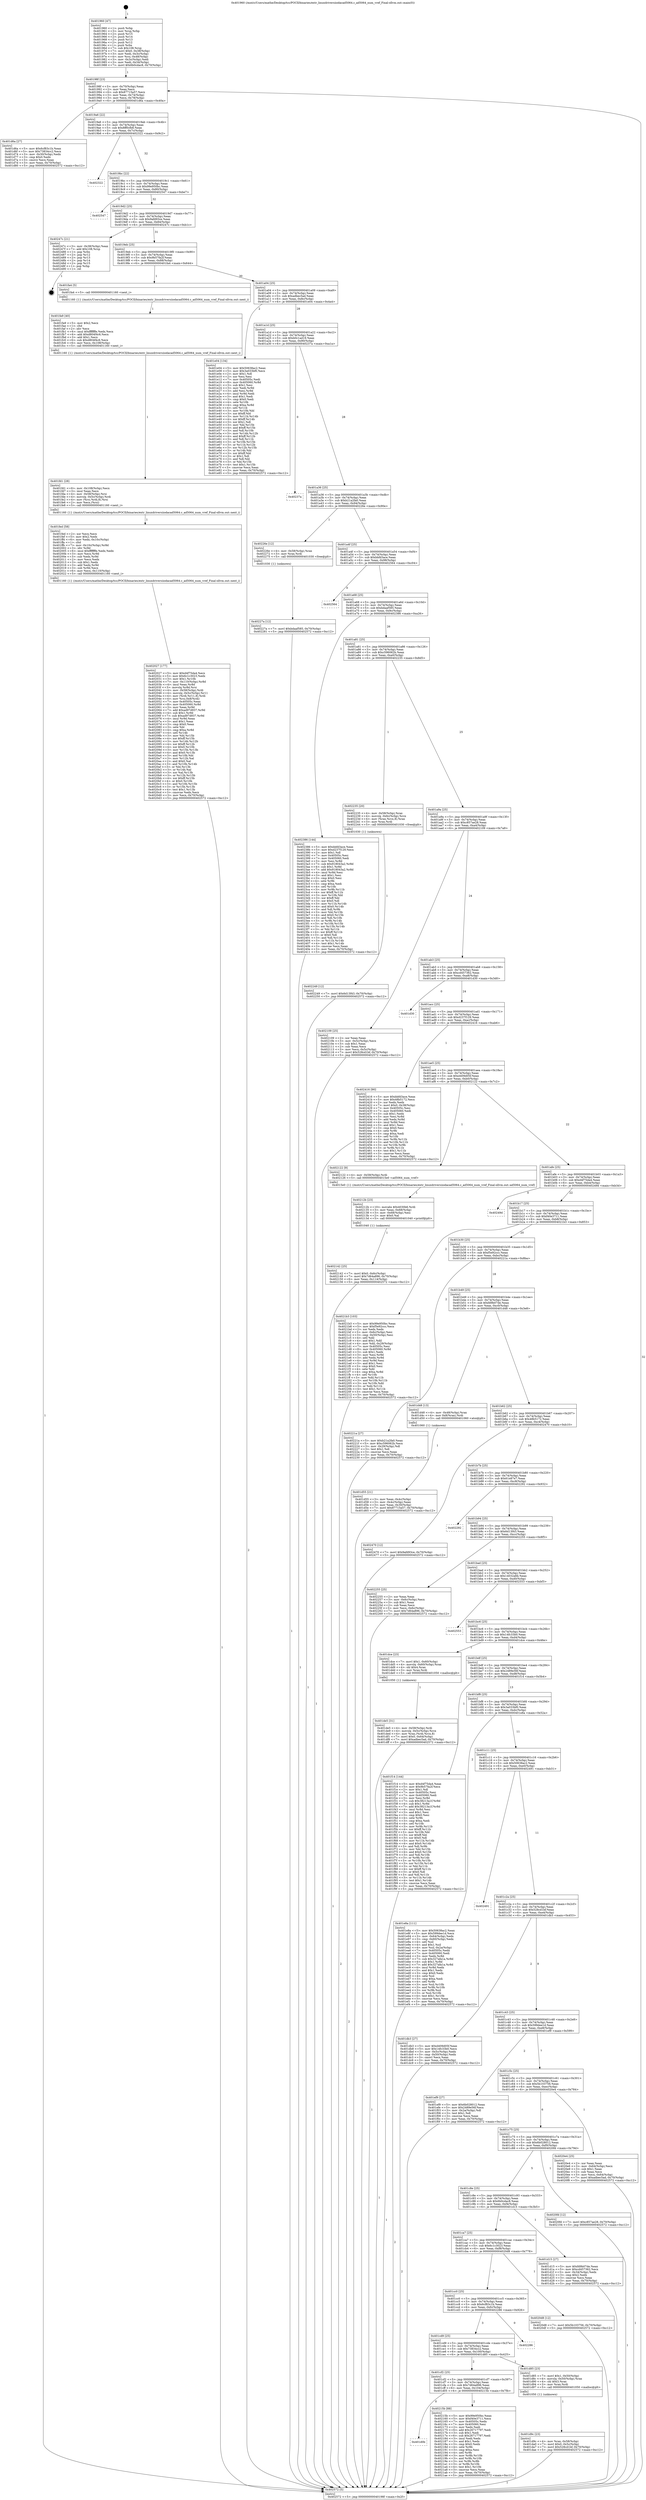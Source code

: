 digraph "0x401960" {
  label = "0x401960 (/mnt/c/Users/mathe/Desktop/tcc/POCII/binaries/extr_linuxdriversiiodacad5064.c_ad5064_num_vref_Final-ollvm.out::main(0))"
  labelloc = "t"
  node[shape=record]

  Entry [label="",width=0.3,height=0.3,shape=circle,fillcolor=black,style=filled]
  "0x40198f" [label="{
     0x40198f [23]\l
     | [instrs]\l
     &nbsp;&nbsp;0x40198f \<+3\>: mov -0x70(%rbp),%eax\l
     &nbsp;&nbsp;0x401992 \<+2\>: mov %eax,%ecx\l
     &nbsp;&nbsp;0x401994 \<+6\>: sub $0x87715a57,%ecx\l
     &nbsp;&nbsp;0x40199a \<+3\>: mov %eax,-0x74(%rbp)\l
     &nbsp;&nbsp;0x40199d \<+3\>: mov %ecx,-0x78(%rbp)\l
     &nbsp;&nbsp;0x4019a0 \<+6\>: je 0000000000401d6a \<main+0x40a\>\l
  }"]
  "0x401d6a" [label="{
     0x401d6a [27]\l
     | [instrs]\l
     &nbsp;&nbsp;0x401d6a \<+5\>: mov $0x6cf83c1b,%eax\l
     &nbsp;&nbsp;0x401d6f \<+5\>: mov $0x73834cc2,%ecx\l
     &nbsp;&nbsp;0x401d74 \<+3\>: mov -0x30(%rbp),%edx\l
     &nbsp;&nbsp;0x401d77 \<+3\>: cmp $0x0,%edx\l
     &nbsp;&nbsp;0x401d7a \<+3\>: cmove %ecx,%eax\l
     &nbsp;&nbsp;0x401d7d \<+3\>: mov %eax,-0x70(%rbp)\l
     &nbsp;&nbsp;0x401d80 \<+5\>: jmp 0000000000402572 \<main+0xc12\>\l
  }"]
  "0x4019a6" [label="{
     0x4019a6 [22]\l
     | [instrs]\l
     &nbsp;&nbsp;0x4019a6 \<+5\>: jmp 00000000004019ab \<main+0x4b\>\l
     &nbsp;&nbsp;0x4019ab \<+3\>: mov -0x74(%rbp),%eax\l
     &nbsp;&nbsp;0x4019ae \<+5\>: sub $0x8ff0cfb8,%eax\l
     &nbsp;&nbsp;0x4019b3 \<+3\>: mov %eax,-0x7c(%rbp)\l
     &nbsp;&nbsp;0x4019b6 \<+6\>: je 0000000000402322 \<main+0x9c2\>\l
  }"]
  Exit [label="",width=0.3,height=0.3,shape=circle,fillcolor=black,style=filled,peripheries=2]
  "0x402322" [label="{
     0x402322\l
  }", style=dashed]
  "0x4019bc" [label="{
     0x4019bc [22]\l
     | [instrs]\l
     &nbsp;&nbsp;0x4019bc \<+5\>: jmp 00000000004019c1 \<main+0x61\>\l
     &nbsp;&nbsp;0x4019c1 \<+3\>: mov -0x74(%rbp),%eax\l
     &nbsp;&nbsp;0x4019c4 \<+5\>: sub $0x99e950bc,%eax\l
     &nbsp;&nbsp;0x4019c9 \<+3\>: mov %eax,-0x80(%rbp)\l
     &nbsp;&nbsp;0x4019cc \<+6\>: je 0000000000402547 \<main+0xbe7\>\l
  }"]
  "0x40227a" [label="{
     0x40227a [12]\l
     | [instrs]\l
     &nbsp;&nbsp;0x40227a \<+7\>: movl $0xbdaaf585,-0x70(%rbp)\l
     &nbsp;&nbsp;0x402281 \<+5\>: jmp 0000000000402572 \<main+0xc12\>\l
  }"]
  "0x402547" [label="{
     0x402547\l
  }", style=dashed]
  "0x4019d2" [label="{
     0x4019d2 [25]\l
     | [instrs]\l
     &nbsp;&nbsp;0x4019d2 \<+5\>: jmp 00000000004019d7 \<main+0x77\>\l
     &nbsp;&nbsp;0x4019d7 \<+3\>: mov -0x74(%rbp),%eax\l
     &nbsp;&nbsp;0x4019da \<+5\>: sub $0x9afd93ce,%eax\l
     &nbsp;&nbsp;0x4019df \<+6\>: mov %eax,-0x84(%rbp)\l
     &nbsp;&nbsp;0x4019e5 \<+6\>: je 000000000040247c \<main+0xb1c\>\l
  }"]
  "0x402249" [label="{
     0x402249 [12]\l
     | [instrs]\l
     &nbsp;&nbsp;0x402249 \<+7\>: movl $0x6d13f43,-0x70(%rbp)\l
     &nbsp;&nbsp;0x402250 \<+5\>: jmp 0000000000402572 \<main+0xc12\>\l
  }"]
  "0x40247c" [label="{
     0x40247c [21]\l
     | [instrs]\l
     &nbsp;&nbsp;0x40247c \<+3\>: mov -0x38(%rbp),%eax\l
     &nbsp;&nbsp;0x40247f \<+7\>: add $0x108,%rsp\l
     &nbsp;&nbsp;0x402486 \<+1\>: pop %rbx\l
     &nbsp;&nbsp;0x402487 \<+2\>: pop %r12\l
     &nbsp;&nbsp;0x402489 \<+2\>: pop %r13\l
     &nbsp;&nbsp;0x40248b \<+2\>: pop %r14\l
     &nbsp;&nbsp;0x40248d \<+2\>: pop %r15\l
     &nbsp;&nbsp;0x40248f \<+1\>: pop %rbp\l
     &nbsp;&nbsp;0x402490 \<+1\>: ret\l
  }"]
  "0x4019eb" [label="{
     0x4019eb [25]\l
     | [instrs]\l
     &nbsp;&nbsp;0x4019eb \<+5\>: jmp 00000000004019f0 \<main+0x90\>\l
     &nbsp;&nbsp;0x4019f0 \<+3\>: mov -0x74(%rbp),%eax\l
     &nbsp;&nbsp;0x4019f3 \<+5\>: sub $0x9b57fa2f,%eax\l
     &nbsp;&nbsp;0x4019f8 \<+6\>: mov %eax,-0x88(%rbp)\l
     &nbsp;&nbsp;0x4019fe \<+6\>: je 0000000000401fa4 \<main+0x644\>\l
  }"]
  "0x401d0b" [label="{
     0x401d0b\l
  }", style=dashed]
  "0x401fa4" [label="{
     0x401fa4 [5]\l
     | [instrs]\l
     &nbsp;&nbsp;0x401fa4 \<+5\>: call 0000000000401160 \<next_i\>\l
     | [calls]\l
     &nbsp;&nbsp;0x401160 \{1\} (/mnt/c/Users/mathe/Desktop/tcc/POCII/binaries/extr_linuxdriversiiodacad5064.c_ad5064_num_vref_Final-ollvm.out::next_i)\l
  }"]
  "0x401a04" [label="{
     0x401a04 [25]\l
     | [instrs]\l
     &nbsp;&nbsp;0x401a04 \<+5\>: jmp 0000000000401a09 \<main+0xa9\>\l
     &nbsp;&nbsp;0x401a09 \<+3\>: mov -0x74(%rbp),%eax\l
     &nbsp;&nbsp;0x401a0c \<+5\>: sub $0xadbec5ad,%eax\l
     &nbsp;&nbsp;0x401a11 \<+6\>: mov %eax,-0x8c(%rbp)\l
     &nbsp;&nbsp;0x401a17 \<+6\>: je 0000000000401e04 \<main+0x4a4\>\l
  }"]
  "0x40215b" [label="{
     0x40215b [88]\l
     | [instrs]\l
     &nbsp;&nbsp;0x40215b \<+5\>: mov $0x99e950bc,%eax\l
     &nbsp;&nbsp;0x402160 \<+5\>: mov $0xf40e3711,%ecx\l
     &nbsp;&nbsp;0x402165 \<+7\>: mov 0x40505c,%edx\l
     &nbsp;&nbsp;0x40216c \<+7\>: mov 0x405060,%esi\l
     &nbsp;&nbsp;0x402173 \<+2\>: mov %edx,%edi\l
     &nbsp;&nbsp;0x402175 \<+6\>: add $0x26717797,%edi\l
     &nbsp;&nbsp;0x40217b \<+3\>: sub $0x1,%edi\l
     &nbsp;&nbsp;0x40217e \<+6\>: sub $0x26717797,%edi\l
     &nbsp;&nbsp;0x402184 \<+3\>: imul %edi,%edx\l
     &nbsp;&nbsp;0x402187 \<+3\>: and $0x1,%edx\l
     &nbsp;&nbsp;0x40218a \<+3\>: cmp $0x0,%edx\l
     &nbsp;&nbsp;0x40218d \<+4\>: sete %r8b\l
     &nbsp;&nbsp;0x402191 \<+3\>: cmp $0xa,%esi\l
     &nbsp;&nbsp;0x402194 \<+4\>: setl %r9b\l
     &nbsp;&nbsp;0x402198 \<+3\>: mov %r8b,%r10b\l
     &nbsp;&nbsp;0x40219b \<+3\>: and %r9b,%r10b\l
     &nbsp;&nbsp;0x40219e \<+3\>: xor %r9b,%r8b\l
     &nbsp;&nbsp;0x4021a1 \<+3\>: or %r8b,%r10b\l
     &nbsp;&nbsp;0x4021a4 \<+4\>: test $0x1,%r10b\l
     &nbsp;&nbsp;0x4021a8 \<+3\>: cmovne %ecx,%eax\l
     &nbsp;&nbsp;0x4021ab \<+3\>: mov %eax,-0x70(%rbp)\l
     &nbsp;&nbsp;0x4021ae \<+5\>: jmp 0000000000402572 \<main+0xc12\>\l
  }"]
  "0x401e04" [label="{
     0x401e04 [134]\l
     | [instrs]\l
     &nbsp;&nbsp;0x401e04 \<+5\>: mov $0x50638ac2,%eax\l
     &nbsp;&nbsp;0x401e09 \<+5\>: mov $0x3a033bf0,%ecx\l
     &nbsp;&nbsp;0x401e0e \<+2\>: mov $0x1,%dl\l
     &nbsp;&nbsp;0x401e10 \<+2\>: xor %esi,%esi\l
     &nbsp;&nbsp;0x401e12 \<+7\>: mov 0x40505c,%edi\l
     &nbsp;&nbsp;0x401e19 \<+8\>: mov 0x405060,%r8d\l
     &nbsp;&nbsp;0x401e21 \<+3\>: sub $0x1,%esi\l
     &nbsp;&nbsp;0x401e24 \<+3\>: mov %edi,%r9d\l
     &nbsp;&nbsp;0x401e27 \<+3\>: add %esi,%r9d\l
     &nbsp;&nbsp;0x401e2a \<+4\>: imul %r9d,%edi\l
     &nbsp;&nbsp;0x401e2e \<+3\>: and $0x1,%edi\l
     &nbsp;&nbsp;0x401e31 \<+3\>: cmp $0x0,%edi\l
     &nbsp;&nbsp;0x401e34 \<+4\>: sete %r10b\l
     &nbsp;&nbsp;0x401e38 \<+4\>: cmp $0xa,%r8d\l
     &nbsp;&nbsp;0x401e3c \<+4\>: setl %r11b\l
     &nbsp;&nbsp;0x401e40 \<+3\>: mov %r10b,%bl\l
     &nbsp;&nbsp;0x401e43 \<+3\>: xor $0xff,%bl\l
     &nbsp;&nbsp;0x401e46 \<+3\>: mov %r11b,%r14b\l
     &nbsp;&nbsp;0x401e49 \<+4\>: xor $0xff,%r14b\l
     &nbsp;&nbsp;0x401e4d \<+3\>: xor $0x1,%dl\l
     &nbsp;&nbsp;0x401e50 \<+3\>: mov %bl,%r15b\l
     &nbsp;&nbsp;0x401e53 \<+4\>: and $0xff,%r15b\l
     &nbsp;&nbsp;0x401e57 \<+3\>: and %dl,%r10b\l
     &nbsp;&nbsp;0x401e5a \<+3\>: mov %r14b,%r12b\l
     &nbsp;&nbsp;0x401e5d \<+4\>: and $0xff,%r12b\l
     &nbsp;&nbsp;0x401e61 \<+3\>: and %dl,%r11b\l
     &nbsp;&nbsp;0x401e64 \<+3\>: or %r10b,%r15b\l
     &nbsp;&nbsp;0x401e67 \<+3\>: or %r11b,%r12b\l
     &nbsp;&nbsp;0x401e6a \<+3\>: xor %r12b,%r15b\l
     &nbsp;&nbsp;0x401e6d \<+3\>: or %r14b,%bl\l
     &nbsp;&nbsp;0x401e70 \<+3\>: xor $0xff,%bl\l
     &nbsp;&nbsp;0x401e73 \<+3\>: or $0x1,%dl\l
     &nbsp;&nbsp;0x401e76 \<+2\>: and %dl,%bl\l
     &nbsp;&nbsp;0x401e78 \<+3\>: or %bl,%r15b\l
     &nbsp;&nbsp;0x401e7b \<+4\>: test $0x1,%r15b\l
     &nbsp;&nbsp;0x401e7f \<+3\>: cmovne %ecx,%eax\l
     &nbsp;&nbsp;0x401e82 \<+3\>: mov %eax,-0x70(%rbp)\l
     &nbsp;&nbsp;0x401e85 \<+5\>: jmp 0000000000402572 \<main+0xc12\>\l
  }"]
  "0x401a1d" [label="{
     0x401a1d [25]\l
     | [instrs]\l
     &nbsp;&nbsp;0x401a1d \<+5\>: jmp 0000000000401a22 \<main+0xc2\>\l
     &nbsp;&nbsp;0x401a22 \<+3\>: mov -0x74(%rbp),%eax\l
     &nbsp;&nbsp;0x401a25 \<+5\>: sub $0xb0c1ad19,%eax\l
     &nbsp;&nbsp;0x401a2a \<+6\>: mov %eax,-0x90(%rbp)\l
     &nbsp;&nbsp;0x401a30 \<+6\>: je 000000000040237a \<main+0xa1a\>\l
  }"]
  "0x402142" [label="{
     0x402142 [25]\l
     | [instrs]\l
     &nbsp;&nbsp;0x402142 \<+7\>: movl $0x0,-0x6c(%rbp)\l
     &nbsp;&nbsp;0x402149 \<+7\>: movl $0x7d64a896,-0x70(%rbp)\l
     &nbsp;&nbsp;0x402150 \<+6\>: mov %eax,-0x114(%rbp)\l
     &nbsp;&nbsp;0x402156 \<+5\>: jmp 0000000000402572 \<main+0xc12\>\l
  }"]
  "0x40237a" [label="{
     0x40237a\l
  }", style=dashed]
  "0x401a36" [label="{
     0x401a36 [25]\l
     | [instrs]\l
     &nbsp;&nbsp;0x401a36 \<+5\>: jmp 0000000000401a3b \<main+0xdb\>\l
     &nbsp;&nbsp;0x401a3b \<+3\>: mov -0x74(%rbp),%eax\l
     &nbsp;&nbsp;0x401a3e \<+5\>: sub $0xb21a2fa0,%eax\l
     &nbsp;&nbsp;0x401a43 \<+6\>: mov %eax,-0x94(%rbp)\l
     &nbsp;&nbsp;0x401a49 \<+6\>: je 000000000040226e \<main+0x90e\>\l
  }"]
  "0x40212b" [label="{
     0x40212b [23]\l
     | [instrs]\l
     &nbsp;&nbsp;0x40212b \<+10\>: movabs $0x4030b6,%rdi\l
     &nbsp;&nbsp;0x402135 \<+3\>: mov %eax,-0x68(%rbp)\l
     &nbsp;&nbsp;0x402138 \<+3\>: mov -0x68(%rbp),%esi\l
     &nbsp;&nbsp;0x40213b \<+2\>: mov $0x0,%al\l
     &nbsp;&nbsp;0x40213d \<+5\>: call 0000000000401040 \<printf@plt\>\l
     | [calls]\l
     &nbsp;&nbsp;0x401040 \{1\} (unknown)\l
  }"]
  "0x40226e" [label="{
     0x40226e [12]\l
     | [instrs]\l
     &nbsp;&nbsp;0x40226e \<+4\>: mov -0x58(%rbp),%rax\l
     &nbsp;&nbsp;0x402272 \<+3\>: mov %rax,%rdi\l
     &nbsp;&nbsp;0x402275 \<+5\>: call 0000000000401030 \<free@plt\>\l
     | [calls]\l
     &nbsp;&nbsp;0x401030 \{1\} (unknown)\l
  }"]
  "0x401a4f" [label="{
     0x401a4f [25]\l
     | [instrs]\l
     &nbsp;&nbsp;0x401a4f \<+5\>: jmp 0000000000401a54 \<main+0xf4\>\l
     &nbsp;&nbsp;0x401a54 \<+3\>: mov -0x74(%rbp),%eax\l
     &nbsp;&nbsp;0x401a57 \<+5\>: sub $0xbbfd3ace,%eax\l
     &nbsp;&nbsp;0x401a5c \<+6\>: mov %eax,-0x98(%rbp)\l
     &nbsp;&nbsp;0x401a62 \<+6\>: je 0000000000402564 \<main+0xc04\>\l
  }"]
  "0x402027" [label="{
     0x402027 [177]\l
     | [instrs]\l
     &nbsp;&nbsp;0x402027 \<+5\>: mov $0xd4f75da4,%ecx\l
     &nbsp;&nbsp;0x40202c \<+5\>: mov $0x6c1c3023,%edx\l
     &nbsp;&nbsp;0x402031 \<+3\>: mov $0x1,%r10b\l
     &nbsp;&nbsp;0x402034 \<+7\>: mov -0x110(%rbp),%r8d\l
     &nbsp;&nbsp;0x40203b \<+4\>: imul %eax,%r8d\l
     &nbsp;&nbsp;0x40203f \<+3\>: movslq %r8d,%rsi\l
     &nbsp;&nbsp;0x402042 \<+4\>: mov -0x58(%rbp),%rdi\l
     &nbsp;&nbsp;0x402046 \<+4\>: movslq -0x5c(%rbp),%r11\l
     &nbsp;&nbsp;0x40204a \<+4\>: mov (%rdi,%r11,8),%rdi\l
     &nbsp;&nbsp;0x40204e \<+4\>: mov %rsi,0x8(%rdi)\l
     &nbsp;&nbsp;0x402052 \<+7\>: mov 0x40505c,%eax\l
     &nbsp;&nbsp;0x402059 \<+8\>: mov 0x405060,%r8d\l
     &nbsp;&nbsp;0x402061 \<+3\>: mov %eax,%r9d\l
     &nbsp;&nbsp;0x402064 \<+7\>: add $0xad97d937,%r9d\l
     &nbsp;&nbsp;0x40206b \<+4\>: sub $0x1,%r9d\l
     &nbsp;&nbsp;0x40206f \<+7\>: sub $0xad97d937,%r9d\l
     &nbsp;&nbsp;0x402076 \<+4\>: imul %r9d,%eax\l
     &nbsp;&nbsp;0x40207a \<+3\>: and $0x1,%eax\l
     &nbsp;&nbsp;0x40207d \<+3\>: cmp $0x0,%eax\l
     &nbsp;&nbsp;0x402080 \<+3\>: sete %bl\l
     &nbsp;&nbsp;0x402083 \<+4\>: cmp $0xa,%r8d\l
     &nbsp;&nbsp;0x402087 \<+4\>: setl %r14b\l
     &nbsp;&nbsp;0x40208b \<+3\>: mov %bl,%r15b\l
     &nbsp;&nbsp;0x40208e \<+4\>: xor $0xff,%r15b\l
     &nbsp;&nbsp;0x402092 \<+3\>: mov %r14b,%r12b\l
     &nbsp;&nbsp;0x402095 \<+4\>: xor $0xff,%r12b\l
     &nbsp;&nbsp;0x402099 \<+4\>: xor $0x0,%r10b\l
     &nbsp;&nbsp;0x40209d \<+3\>: mov %r15b,%r13b\l
     &nbsp;&nbsp;0x4020a0 \<+4\>: and $0x0,%r13b\l
     &nbsp;&nbsp;0x4020a4 \<+3\>: and %r10b,%bl\l
     &nbsp;&nbsp;0x4020a7 \<+3\>: mov %r12b,%al\l
     &nbsp;&nbsp;0x4020aa \<+2\>: and $0x0,%al\l
     &nbsp;&nbsp;0x4020ac \<+3\>: and %r10b,%r14b\l
     &nbsp;&nbsp;0x4020af \<+3\>: or %bl,%r13b\l
     &nbsp;&nbsp;0x4020b2 \<+3\>: or %r14b,%al\l
     &nbsp;&nbsp;0x4020b5 \<+3\>: xor %al,%r13b\l
     &nbsp;&nbsp;0x4020b8 \<+3\>: or %r12b,%r15b\l
     &nbsp;&nbsp;0x4020bb \<+4\>: xor $0xff,%r15b\l
     &nbsp;&nbsp;0x4020bf \<+4\>: or $0x0,%r10b\l
     &nbsp;&nbsp;0x4020c3 \<+3\>: and %r10b,%r15b\l
     &nbsp;&nbsp;0x4020c6 \<+3\>: or %r15b,%r13b\l
     &nbsp;&nbsp;0x4020c9 \<+4\>: test $0x1,%r13b\l
     &nbsp;&nbsp;0x4020cd \<+3\>: cmovne %edx,%ecx\l
     &nbsp;&nbsp;0x4020d0 \<+3\>: mov %ecx,-0x70(%rbp)\l
     &nbsp;&nbsp;0x4020d3 \<+5\>: jmp 0000000000402572 \<main+0xc12\>\l
  }"]
  "0x402564" [label="{
     0x402564\l
  }", style=dashed]
  "0x401a68" [label="{
     0x401a68 [25]\l
     | [instrs]\l
     &nbsp;&nbsp;0x401a68 \<+5\>: jmp 0000000000401a6d \<main+0x10d\>\l
     &nbsp;&nbsp;0x401a6d \<+3\>: mov -0x74(%rbp),%eax\l
     &nbsp;&nbsp;0x401a70 \<+5\>: sub $0xbdaaf585,%eax\l
     &nbsp;&nbsp;0x401a75 \<+6\>: mov %eax,-0x9c(%rbp)\l
     &nbsp;&nbsp;0x401a7b \<+6\>: je 0000000000402386 \<main+0xa26\>\l
  }"]
  "0x401fed" [label="{
     0x401fed [58]\l
     | [instrs]\l
     &nbsp;&nbsp;0x401fed \<+2\>: xor %ecx,%ecx\l
     &nbsp;&nbsp;0x401fef \<+5\>: mov $0x2,%edx\l
     &nbsp;&nbsp;0x401ff4 \<+6\>: mov %edx,-0x10c(%rbp)\l
     &nbsp;&nbsp;0x401ffa \<+1\>: cltd\l
     &nbsp;&nbsp;0x401ffb \<+7\>: mov -0x10c(%rbp),%r8d\l
     &nbsp;&nbsp;0x402002 \<+3\>: idiv %r8d\l
     &nbsp;&nbsp;0x402005 \<+6\>: imul $0xfffffffe,%edx,%edx\l
     &nbsp;&nbsp;0x40200b \<+3\>: mov %ecx,%r9d\l
     &nbsp;&nbsp;0x40200e \<+3\>: sub %edx,%r9d\l
     &nbsp;&nbsp;0x402011 \<+2\>: mov %ecx,%edx\l
     &nbsp;&nbsp;0x402013 \<+3\>: sub $0x1,%edx\l
     &nbsp;&nbsp;0x402016 \<+3\>: add %edx,%r9d\l
     &nbsp;&nbsp;0x402019 \<+3\>: sub %r9d,%ecx\l
     &nbsp;&nbsp;0x40201c \<+6\>: mov %ecx,-0x110(%rbp)\l
     &nbsp;&nbsp;0x402022 \<+5\>: call 0000000000401160 \<next_i\>\l
     | [calls]\l
     &nbsp;&nbsp;0x401160 \{1\} (/mnt/c/Users/mathe/Desktop/tcc/POCII/binaries/extr_linuxdriversiiodacad5064.c_ad5064_num_vref_Final-ollvm.out::next_i)\l
  }"]
  "0x402386" [label="{
     0x402386 [144]\l
     | [instrs]\l
     &nbsp;&nbsp;0x402386 \<+5\>: mov $0xbbfd3ace,%eax\l
     &nbsp;&nbsp;0x40238b \<+5\>: mov $0xd237f129,%ecx\l
     &nbsp;&nbsp;0x402390 \<+2\>: mov $0x1,%dl\l
     &nbsp;&nbsp;0x402392 \<+7\>: mov 0x40505c,%esi\l
     &nbsp;&nbsp;0x402399 \<+7\>: mov 0x405060,%edi\l
     &nbsp;&nbsp;0x4023a0 \<+3\>: mov %esi,%r8d\l
     &nbsp;&nbsp;0x4023a3 \<+7\>: sub $0x918043a2,%r8d\l
     &nbsp;&nbsp;0x4023aa \<+4\>: sub $0x1,%r8d\l
     &nbsp;&nbsp;0x4023ae \<+7\>: add $0x918043a2,%r8d\l
     &nbsp;&nbsp;0x4023b5 \<+4\>: imul %r8d,%esi\l
     &nbsp;&nbsp;0x4023b9 \<+3\>: and $0x1,%esi\l
     &nbsp;&nbsp;0x4023bc \<+3\>: cmp $0x0,%esi\l
     &nbsp;&nbsp;0x4023bf \<+4\>: sete %r9b\l
     &nbsp;&nbsp;0x4023c3 \<+3\>: cmp $0xa,%edi\l
     &nbsp;&nbsp;0x4023c6 \<+4\>: setl %r10b\l
     &nbsp;&nbsp;0x4023ca \<+3\>: mov %r9b,%r11b\l
     &nbsp;&nbsp;0x4023cd \<+4\>: xor $0xff,%r11b\l
     &nbsp;&nbsp;0x4023d1 \<+3\>: mov %r10b,%bl\l
     &nbsp;&nbsp;0x4023d4 \<+3\>: xor $0xff,%bl\l
     &nbsp;&nbsp;0x4023d7 \<+3\>: xor $0x0,%dl\l
     &nbsp;&nbsp;0x4023da \<+3\>: mov %r11b,%r14b\l
     &nbsp;&nbsp;0x4023dd \<+4\>: and $0x0,%r14b\l
     &nbsp;&nbsp;0x4023e1 \<+3\>: and %dl,%r9b\l
     &nbsp;&nbsp;0x4023e4 \<+3\>: mov %bl,%r15b\l
     &nbsp;&nbsp;0x4023e7 \<+4\>: and $0x0,%r15b\l
     &nbsp;&nbsp;0x4023eb \<+3\>: and %dl,%r10b\l
     &nbsp;&nbsp;0x4023ee \<+3\>: or %r9b,%r14b\l
     &nbsp;&nbsp;0x4023f1 \<+3\>: or %r10b,%r15b\l
     &nbsp;&nbsp;0x4023f4 \<+3\>: xor %r15b,%r14b\l
     &nbsp;&nbsp;0x4023f7 \<+3\>: or %bl,%r11b\l
     &nbsp;&nbsp;0x4023fa \<+4\>: xor $0xff,%r11b\l
     &nbsp;&nbsp;0x4023fe \<+3\>: or $0x0,%dl\l
     &nbsp;&nbsp;0x402401 \<+3\>: and %dl,%r11b\l
     &nbsp;&nbsp;0x402404 \<+3\>: or %r11b,%r14b\l
     &nbsp;&nbsp;0x402407 \<+4\>: test $0x1,%r14b\l
     &nbsp;&nbsp;0x40240b \<+3\>: cmovne %ecx,%eax\l
     &nbsp;&nbsp;0x40240e \<+3\>: mov %eax,-0x70(%rbp)\l
     &nbsp;&nbsp;0x402411 \<+5\>: jmp 0000000000402572 \<main+0xc12\>\l
  }"]
  "0x401a81" [label="{
     0x401a81 [25]\l
     | [instrs]\l
     &nbsp;&nbsp;0x401a81 \<+5\>: jmp 0000000000401a86 \<main+0x126\>\l
     &nbsp;&nbsp;0x401a86 \<+3\>: mov -0x74(%rbp),%eax\l
     &nbsp;&nbsp;0x401a89 \<+5\>: sub $0xc596062b,%eax\l
     &nbsp;&nbsp;0x401a8e \<+6\>: mov %eax,-0xa0(%rbp)\l
     &nbsp;&nbsp;0x401a94 \<+6\>: je 0000000000402235 \<main+0x8d5\>\l
  }"]
  "0x401fd1" [label="{
     0x401fd1 [28]\l
     | [instrs]\l
     &nbsp;&nbsp;0x401fd1 \<+6\>: mov -0x108(%rbp),%ecx\l
     &nbsp;&nbsp;0x401fd7 \<+3\>: imul %eax,%ecx\l
     &nbsp;&nbsp;0x401fda \<+4\>: mov -0x58(%rbp),%rsi\l
     &nbsp;&nbsp;0x401fde \<+4\>: movslq -0x5c(%rbp),%rdi\l
     &nbsp;&nbsp;0x401fe2 \<+4\>: mov (%rsi,%rdi,8),%rsi\l
     &nbsp;&nbsp;0x401fe6 \<+2\>: mov %ecx,(%rsi)\l
     &nbsp;&nbsp;0x401fe8 \<+5\>: call 0000000000401160 \<next_i\>\l
     | [calls]\l
     &nbsp;&nbsp;0x401160 \{1\} (/mnt/c/Users/mathe/Desktop/tcc/POCII/binaries/extr_linuxdriversiiodacad5064.c_ad5064_num_vref_Final-ollvm.out::next_i)\l
  }"]
  "0x402235" [label="{
     0x402235 [20]\l
     | [instrs]\l
     &nbsp;&nbsp;0x402235 \<+4\>: mov -0x58(%rbp),%rax\l
     &nbsp;&nbsp;0x402239 \<+4\>: movslq -0x6c(%rbp),%rcx\l
     &nbsp;&nbsp;0x40223d \<+4\>: mov (%rax,%rcx,8),%rax\l
     &nbsp;&nbsp;0x402241 \<+3\>: mov %rax,%rdi\l
     &nbsp;&nbsp;0x402244 \<+5\>: call 0000000000401030 \<free@plt\>\l
     | [calls]\l
     &nbsp;&nbsp;0x401030 \{1\} (unknown)\l
  }"]
  "0x401a9a" [label="{
     0x401a9a [25]\l
     | [instrs]\l
     &nbsp;&nbsp;0x401a9a \<+5\>: jmp 0000000000401a9f \<main+0x13f\>\l
     &nbsp;&nbsp;0x401a9f \<+3\>: mov -0x74(%rbp),%eax\l
     &nbsp;&nbsp;0x401aa2 \<+5\>: sub $0xc857ae28,%eax\l
     &nbsp;&nbsp;0x401aa7 \<+6\>: mov %eax,-0xa4(%rbp)\l
     &nbsp;&nbsp;0x401aad \<+6\>: je 0000000000402109 \<main+0x7a9\>\l
  }"]
  "0x401fa9" [label="{
     0x401fa9 [40]\l
     | [instrs]\l
     &nbsp;&nbsp;0x401fa9 \<+5\>: mov $0x2,%ecx\l
     &nbsp;&nbsp;0x401fae \<+1\>: cltd\l
     &nbsp;&nbsp;0x401faf \<+2\>: idiv %ecx\l
     &nbsp;&nbsp;0x401fb1 \<+6\>: imul $0xfffffffe,%edx,%ecx\l
     &nbsp;&nbsp;0x401fb7 \<+6\>: add $0xd804f4c6,%ecx\l
     &nbsp;&nbsp;0x401fbd \<+3\>: add $0x1,%ecx\l
     &nbsp;&nbsp;0x401fc0 \<+6\>: sub $0xd804f4c6,%ecx\l
     &nbsp;&nbsp;0x401fc6 \<+6\>: mov %ecx,-0x108(%rbp)\l
     &nbsp;&nbsp;0x401fcc \<+5\>: call 0000000000401160 \<next_i\>\l
     | [calls]\l
     &nbsp;&nbsp;0x401160 \{1\} (/mnt/c/Users/mathe/Desktop/tcc/POCII/binaries/extr_linuxdriversiiodacad5064.c_ad5064_num_vref_Final-ollvm.out::next_i)\l
  }"]
  "0x402109" [label="{
     0x402109 [25]\l
     | [instrs]\l
     &nbsp;&nbsp;0x402109 \<+2\>: xor %eax,%eax\l
     &nbsp;&nbsp;0x40210b \<+3\>: mov -0x5c(%rbp),%ecx\l
     &nbsp;&nbsp;0x40210e \<+3\>: sub $0x1,%eax\l
     &nbsp;&nbsp;0x402111 \<+2\>: sub %eax,%ecx\l
     &nbsp;&nbsp;0x402113 \<+3\>: mov %ecx,-0x5c(%rbp)\l
     &nbsp;&nbsp;0x402116 \<+7\>: movl $0x528cd1bf,-0x70(%rbp)\l
     &nbsp;&nbsp;0x40211d \<+5\>: jmp 0000000000402572 \<main+0xc12\>\l
  }"]
  "0x401ab3" [label="{
     0x401ab3 [25]\l
     | [instrs]\l
     &nbsp;&nbsp;0x401ab3 \<+5\>: jmp 0000000000401ab8 \<main+0x158\>\l
     &nbsp;&nbsp;0x401ab8 \<+3\>: mov -0x74(%rbp),%eax\l
     &nbsp;&nbsp;0x401abb \<+5\>: sub $0xcd457362,%eax\l
     &nbsp;&nbsp;0x401ac0 \<+6\>: mov %eax,-0xa8(%rbp)\l
     &nbsp;&nbsp;0x401ac6 \<+6\>: je 0000000000401d30 \<main+0x3d0\>\l
  }"]
  "0x401de5" [label="{
     0x401de5 [31]\l
     | [instrs]\l
     &nbsp;&nbsp;0x401de5 \<+4\>: mov -0x58(%rbp),%rdi\l
     &nbsp;&nbsp;0x401de9 \<+4\>: movslq -0x5c(%rbp),%rcx\l
     &nbsp;&nbsp;0x401ded \<+4\>: mov %rax,(%rdi,%rcx,8)\l
     &nbsp;&nbsp;0x401df1 \<+7\>: movl $0x0,-0x64(%rbp)\l
     &nbsp;&nbsp;0x401df8 \<+7\>: movl $0xadbec5ad,-0x70(%rbp)\l
     &nbsp;&nbsp;0x401dff \<+5\>: jmp 0000000000402572 \<main+0xc12\>\l
  }"]
  "0x401d30" [label="{
     0x401d30\l
  }", style=dashed]
  "0x401acc" [label="{
     0x401acc [25]\l
     | [instrs]\l
     &nbsp;&nbsp;0x401acc \<+5\>: jmp 0000000000401ad1 \<main+0x171\>\l
     &nbsp;&nbsp;0x401ad1 \<+3\>: mov -0x74(%rbp),%eax\l
     &nbsp;&nbsp;0x401ad4 \<+5\>: sub $0xd237f129,%eax\l
     &nbsp;&nbsp;0x401ad9 \<+6\>: mov %eax,-0xac(%rbp)\l
     &nbsp;&nbsp;0x401adf \<+6\>: je 0000000000402416 \<main+0xab6\>\l
  }"]
  "0x401d9c" [label="{
     0x401d9c [23]\l
     | [instrs]\l
     &nbsp;&nbsp;0x401d9c \<+4\>: mov %rax,-0x58(%rbp)\l
     &nbsp;&nbsp;0x401da0 \<+7\>: movl $0x0,-0x5c(%rbp)\l
     &nbsp;&nbsp;0x401da7 \<+7\>: movl $0x528cd1bf,-0x70(%rbp)\l
     &nbsp;&nbsp;0x401dae \<+5\>: jmp 0000000000402572 \<main+0xc12\>\l
  }"]
  "0x402416" [label="{
     0x402416 [90]\l
     | [instrs]\l
     &nbsp;&nbsp;0x402416 \<+5\>: mov $0xbbfd3ace,%eax\l
     &nbsp;&nbsp;0x40241b \<+5\>: mov $0x48b5172,%ecx\l
     &nbsp;&nbsp;0x402420 \<+2\>: xor %edx,%edx\l
     &nbsp;&nbsp;0x402422 \<+7\>: movl $0x0,-0x38(%rbp)\l
     &nbsp;&nbsp;0x402429 \<+7\>: mov 0x40505c,%esi\l
     &nbsp;&nbsp;0x402430 \<+7\>: mov 0x405060,%edi\l
     &nbsp;&nbsp;0x402437 \<+3\>: sub $0x1,%edx\l
     &nbsp;&nbsp;0x40243a \<+3\>: mov %esi,%r8d\l
     &nbsp;&nbsp;0x40243d \<+3\>: add %edx,%r8d\l
     &nbsp;&nbsp;0x402440 \<+4\>: imul %r8d,%esi\l
     &nbsp;&nbsp;0x402444 \<+3\>: and $0x1,%esi\l
     &nbsp;&nbsp;0x402447 \<+3\>: cmp $0x0,%esi\l
     &nbsp;&nbsp;0x40244a \<+4\>: sete %r9b\l
     &nbsp;&nbsp;0x40244e \<+3\>: cmp $0xa,%edi\l
     &nbsp;&nbsp;0x402451 \<+4\>: setl %r10b\l
     &nbsp;&nbsp;0x402455 \<+3\>: mov %r9b,%r11b\l
     &nbsp;&nbsp;0x402458 \<+3\>: and %r10b,%r11b\l
     &nbsp;&nbsp;0x40245b \<+3\>: xor %r10b,%r9b\l
     &nbsp;&nbsp;0x40245e \<+3\>: or %r9b,%r11b\l
     &nbsp;&nbsp;0x402461 \<+4\>: test $0x1,%r11b\l
     &nbsp;&nbsp;0x402465 \<+3\>: cmovne %ecx,%eax\l
     &nbsp;&nbsp;0x402468 \<+3\>: mov %eax,-0x70(%rbp)\l
     &nbsp;&nbsp;0x40246b \<+5\>: jmp 0000000000402572 \<main+0xc12\>\l
  }"]
  "0x401ae5" [label="{
     0x401ae5 [25]\l
     | [instrs]\l
     &nbsp;&nbsp;0x401ae5 \<+5\>: jmp 0000000000401aea \<main+0x18a\>\l
     &nbsp;&nbsp;0x401aea \<+3\>: mov -0x74(%rbp),%eax\l
     &nbsp;&nbsp;0x401aed \<+5\>: sub $0xd409d05f,%eax\l
     &nbsp;&nbsp;0x401af2 \<+6\>: mov %eax,-0xb0(%rbp)\l
     &nbsp;&nbsp;0x401af8 \<+6\>: je 0000000000402122 \<main+0x7c2\>\l
  }"]
  "0x401cf2" [label="{
     0x401cf2 [25]\l
     | [instrs]\l
     &nbsp;&nbsp;0x401cf2 \<+5\>: jmp 0000000000401cf7 \<main+0x397\>\l
     &nbsp;&nbsp;0x401cf7 \<+3\>: mov -0x74(%rbp),%eax\l
     &nbsp;&nbsp;0x401cfa \<+5\>: sub $0x7d64a896,%eax\l
     &nbsp;&nbsp;0x401cff \<+6\>: mov %eax,-0x104(%rbp)\l
     &nbsp;&nbsp;0x401d05 \<+6\>: je 000000000040215b \<main+0x7fb\>\l
  }"]
  "0x402122" [label="{
     0x402122 [9]\l
     | [instrs]\l
     &nbsp;&nbsp;0x402122 \<+4\>: mov -0x58(%rbp),%rdi\l
     &nbsp;&nbsp;0x402126 \<+5\>: call 00000000004015e0 \<ad5064_num_vref\>\l
     | [calls]\l
     &nbsp;&nbsp;0x4015e0 \{1\} (/mnt/c/Users/mathe/Desktop/tcc/POCII/binaries/extr_linuxdriversiiodacad5064.c_ad5064_num_vref_Final-ollvm.out::ad5064_num_vref)\l
  }"]
  "0x401afe" [label="{
     0x401afe [25]\l
     | [instrs]\l
     &nbsp;&nbsp;0x401afe \<+5\>: jmp 0000000000401b03 \<main+0x1a3\>\l
     &nbsp;&nbsp;0x401b03 \<+3\>: mov -0x74(%rbp),%eax\l
     &nbsp;&nbsp;0x401b06 \<+5\>: sub $0xd4f75da4,%eax\l
     &nbsp;&nbsp;0x401b0b \<+6\>: mov %eax,-0xb4(%rbp)\l
     &nbsp;&nbsp;0x401b11 \<+6\>: je 000000000040249d \<main+0xb3d\>\l
  }"]
  "0x401d85" [label="{
     0x401d85 [23]\l
     | [instrs]\l
     &nbsp;&nbsp;0x401d85 \<+7\>: movl $0x1,-0x50(%rbp)\l
     &nbsp;&nbsp;0x401d8c \<+4\>: movslq -0x50(%rbp),%rax\l
     &nbsp;&nbsp;0x401d90 \<+4\>: shl $0x3,%rax\l
     &nbsp;&nbsp;0x401d94 \<+3\>: mov %rax,%rdi\l
     &nbsp;&nbsp;0x401d97 \<+5\>: call 0000000000401050 \<malloc@plt\>\l
     | [calls]\l
     &nbsp;&nbsp;0x401050 \{1\} (unknown)\l
  }"]
  "0x40249d" [label="{
     0x40249d\l
  }", style=dashed]
  "0x401b17" [label="{
     0x401b17 [25]\l
     | [instrs]\l
     &nbsp;&nbsp;0x401b17 \<+5\>: jmp 0000000000401b1c \<main+0x1bc\>\l
     &nbsp;&nbsp;0x401b1c \<+3\>: mov -0x74(%rbp),%eax\l
     &nbsp;&nbsp;0x401b1f \<+5\>: sub $0xf40e3711,%eax\l
     &nbsp;&nbsp;0x401b24 \<+6\>: mov %eax,-0xb8(%rbp)\l
     &nbsp;&nbsp;0x401b2a \<+6\>: je 00000000004021b3 \<main+0x853\>\l
  }"]
  "0x401cd9" [label="{
     0x401cd9 [25]\l
     | [instrs]\l
     &nbsp;&nbsp;0x401cd9 \<+5\>: jmp 0000000000401cde \<main+0x37e\>\l
     &nbsp;&nbsp;0x401cde \<+3\>: mov -0x74(%rbp),%eax\l
     &nbsp;&nbsp;0x401ce1 \<+5\>: sub $0x73834cc2,%eax\l
     &nbsp;&nbsp;0x401ce6 \<+6\>: mov %eax,-0x100(%rbp)\l
     &nbsp;&nbsp;0x401cec \<+6\>: je 0000000000401d85 \<main+0x425\>\l
  }"]
  "0x4021b3" [label="{
     0x4021b3 [103]\l
     | [instrs]\l
     &nbsp;&nbsp;0x4021b3 \<+5\>: mov $0x99e950bc,%eax\l
     &nbsp;&nbsp;0x4021b8 \<+5\>: mov $0xf5e92ccc,%ecx\l
     &nbsp;&nbsp;0x4021bd \<+2\>: xor %edx,%edx\l
     &nbsp;&nbsp;0x4021bf \<+3\>: mov -0x6c(%rbp),%esi\l
     &nbsp;&nbsp;0x4021c2 \<+3\>: cmp -0x50(%rbp),%esi\l
     &nbsp;&nbsp;0x4021c5 \<+4\>: setl %dil\l
     &nbsp;&nbsp;0x4021c9 \<+4\>: and $0x1,%dil\l
     &nbsp;&nbsp;0x4021cd \<+4\>: mov %dil,-0x29(%rbp)\l
     &nbsp;&nbsp;0x4021d1 \<+7\>: mov 0x40505c,%esi\l
     &nbsp;&nbsp;0x4021d8 \<+8\>: mov 0x405060,%r8d\l
     &nbsp;&nbsp;0x4021e0 \<+3\>: sub $0x1,%edx\l
     &nbsp;&nbsp;0x4021e3 \<+3\>: mov %esi,%r9d\l
     &nbsp;&nbsp;0x4021e6 \<+3\>: add %edx,%r9d\l
     &nbsp;&nbsp;0x4021e9 \<+4\>: imul %r9d,%esi\l
     &nbsp;&nbsp;0x4021ed \<+3\>: and $0x1,%esi\l
     &nbsp;&nbsp;0x4021f0 \<+3\>: cmp $0x0,%esi\l
     &nbsp;&nbsp;0x4021f3 \<+4\>: sete %dil\l
     &nbsp;&nbsp;0x4021f7 \<+4\>: cmp $0xa,%r8d\l
     &nbsp;&nbsp;0x4021fb \<+4\>: setl %r10b\l
     &nbsp;&nbsp;0x4021ff \<+3\>: mov %dil,%r11b\l
     &nbsp;&nbsp;0x402202 \<+3\>: and %r10b,%r11b\l
     &nbsp;&nbsp;0x402205 \<+3\>: xor %r10b,%dil\l
     &nbsp;&nbsp;0x402208 \<+3\>: or %dil,%r11b\l
     &nbsp;&nbsp;0x40220b \<+4\>: test $0x1,%r11b\l
     &nbsp;&nbsp;0x40220f \<+3\>: cmovne %ecx,%eax\l
     &nbsp;&nbsp;0x402212 \<+3\>: mov %eax,-0x70(%rbp)\l
     &nbsp;&nbsp;0x402215 \<+5\>: jmp 0000000000402572 \<main+0xc12\>\l
  }"]
  "0x401b30" [label="{
     0x401b30 [25]\l
     | [instrs]\l
     &nbsp;&nbsp;0x401b30 \<+5\>: jmp 0000000000401b35 \<main+0x1d5\>\l
     &nbsp;&nbsp;0x401b35 \<+3\>: mov -0x74(%rbp),%eax\l
     &nbsp;&nbsp;0x401b38 \<+5\>: sub $0xf5e92ccc,%eax\l
     &nbsp;&nbsp;0x401b3d \<+6\>: mov %eax,-0xbc(%rbp)\l
     &nbsp;&nbsp;0x401b43 \<+6\>: je 000000000040221a \<main+0x8ba\>\l
  }"]
  "0x402286" [label="{
     0x402286\l
  }", style=dashed]
  "0x40221a" [label="{
     0x40221a [27]\l
     | [instrs]\l
     &nbsp;&nbsp;0x40221a \<+5\>: mov $0xb21a2fa0,%eax\l
     &nbsp;&nbsp;0x40221f \<+5\>: mov $0xc596062b,%ecx\l
     &nbsp;&nbsp;0x402224 \<+3\>: mov -0x29(%rbp),%dl\l
     &nbsp;&nbsp;0x402227 \<+3\>: test $0x1,%dl\l
     &nbsp;&nbsp;0x40222a \<+3\>: cmovne %ecx,%eax\l
     &nbsp;&nbsp;0x40222d \<+3\>: mov %eax,-0x70(%rbp)\l
     &nbsp;&nbsp;0x402230 \<+5\>: jmp 0000000000402572 \<main+0xc12\>\l
  }"]
  "0x401b49" [label="{
     0x401b49 [25]\l
     | [instrs]\l
     &nbsp;&nbsp;0x401b49 \<+5\>: jmp 0000000000401b4e \<main+0x1ee\>\l
     &nbsp;&nbsp;0x401b4e \<+3\>: mov -0x74(%rbp),%eax\l
     &nbsp;&nbsp;0x401b51 \<+5\>: sub $0xfd9b07de,%eax\l
     &nbsp;&nbsp;0x401b56 \<+6\>: mov %eax,-0xc0(%rbp)\l
     &nbsp;&nbsp;0x401b5c \<+6\>: je 0000000000401d48 \<main+0x3e8\>\l
  }"]
  "0x401cc0" [label="{
     0x401cc0 [25]\l
     | [instrs]\l
     &nbsp;&nbsp;0x401cc0 \<+5\>: jmp 0000000000401cc5 \<main+0x365\>\l
     &nbsp;&nbsp;0x401cc5 \<+3\>: mov -0x74(%rbp),%eax\l
     &nbsp;&nbsp;0x401cc8 \<+5\>: sub $0x6cf83c1b,%eax\l
     &nbsp;&nbsp;0x401ccd \<+6\>: mov %eax,-0xfc(%rbp)\l
     &nbsp;&nbsp;0x401cd3 \<+6\>: je 0000000000402286 \<main+0x926\>\l
  }"]
  "0x401d48" [label="{
     0x401d48 [13]\l
     | [instrs]\l
     &nbsp;&nbsp;0x401d48 \<+4\>: mov -0x48(%rbp),%rax\l
     &nbsp;&nbsp;0x401d4c \<+4\>: mov 0x8(%rax),%rdi\l
     &nbsp;&nbsp;0x401d50 \<+5\>: call 0000000000401060 \<atoi@plt\>\l
     | [calls]\l
     &nbsp;&nbsp;0x401060 \{1\} (unknown)\l
  }"]
  "0x401b62" [label="{
     0x401b62 [25]\l
     | [instrs]\l
     &nbsp;&nbsp;0x401b62 \<+5\>: jmp 0000000000401b67 \<main+0x207\>\l
     &nbsp;&nbsp;0x401b67 \<+3\>: mov -0x74(%rbp),%eax\l
     &nbsp;&nbsp;0x401b6a \<+5\>: sub $0x48b5172,%eax\l
     &nbsp;&nbsp;0x401b6f \<+6\>: mov %eax,-0xc4(%rbp)\l
     &nbsp;&nbsp;0x401b75 \<+6\>: je 0000000000402470 \<main+0xb10\>\l
  }"]
  "0x4020d8" [label="{
     0x4020d8 [12]\l
     | [instrs]\l
     &nbsp;&nbsp;0x4020d8 \<+7\>: movl $0x5b103756,-0x70(%rbp)\l
     &nbsp;&nbsp;0x4020df \<+5\>: jmp 0000000000402572 \<main+0xc12\>\l
  }"]
  "0x402470" [label="{
     0x402470 [12]\l
     | [instrs]\l
     &nbsp;&nbsp;0x402470 \<+7\>: movl $0x9afd93ce,-0x70(%rbp)\l
     &nbsp;&nbsp;0x402477 \<+5\>: jmp 0000000000402572 \<main+0xc12\>\l
  }"]
  "0x401b7b" [label="{
     0x401b7b [25]\l
     | [instrs]\l
     &nbsp;&nbsp;0x401b7b \<+5\>: jmp 0000000000401b80 \<main+0x220\>\l
     &nbsp;&nbsp;0x401b80 \<+3\>: mov -0x74(%rbp),%eax\l
     &nbsp;&nbsp;0x401b83 \<+5\>: sub $0x61e87e7,%eax\l
     &nbsp;&nbsp;0x401b88 \<+6\>: mov %eax,-0xc8(%rbp)\l
     &nbsp;&nbsp;0x401b8e \<+6\>: je 0000000000402292 \<main+0x932\>\l
  }"]
  "0x401d55" [label="{
     0x401d55 [21]\l
     | [instrs]\l
     &nbsp;&nbsp;0x401d55 \<+3\>: mov %eax,-0x4c(%rbp)\l
     &nbsp;&nbsp;0x401d58 \<+3\>: mov -0x4c(%rbp),%eax\l
     &nbsp;&nbsp;0x401d5b \<+3\>: mov %eax,-0x30(%rbp)\l
     &nbsp;&nbsp;0x401d5e \<+7\>: movl $0x87715a57,-0x70(%rbp)\l
     &nbsp;&nbsp;0x401d65 \<+5\>: jmp 0000000000402572 \<main+0xc12\>\l
  }"]
  "0x402292" [label="{
     0x402292\l
  }", style=dashed]
  "0x401b94" [label="{
     0x401b94 [25]\l
     | [instrs]\l
     &nbsp;&nbsp;0x401b94 \<+5\>: jmp 0000000000401b99 \<main+0x239\>\l
     &nbsp;&nbsp;0x401b99 \<+3\>: mov -0x74(%rbp),%eax\l
     &nbsp;&nbsp;0x401b9c \<+5\>: sub $0x6d13f43,%eax\l
     &nbsp;&nbsp;0x401ba1 \<+6\>: mov %eax,-0xcc(%rbp)\l
     &nbsp;&nbsp;0x401ba7 \<+6\>: je 0000000000402255 \<main+0x8f5\>\l
  }"]
  "0x401960" [label="{
     0x401960 [47]\l
     | [instrs]\l
     &nbsp;&nbsp;0x401960 \<+1\>: push %rbp\l
     &nbsp;&nbsp;0x401961 \<+3\>: mov %rsp,%rbp\l
     &nbsp;&nbsp;0x401964 \<+2\>: push %r15\l
     &nbsp;&nbsp;0x401966 \<+2\>: push %r14\l
     &nbsp;&nbsp;0x401968 \<+2\>: push %r13\l
     &nbsp;&nbsp;0x40196a \<+2\>: push %r12\l
     &nbsp;&nbsp;0x40196c \<+1\>: push %rbx\l
     &nbsp;&nbsp;0x40196d \<+7\>: sub $0x108,%rsp\l
     &nbsp;&nbsp;0x401974 \<+7\>: movl $0x0,-0x38(%rbp)\l
     &nbsp;&nbsp;0x40197b \<+3\>: mov %edi,-0x3c(%rbp)\l
     &nbsp;&nbsp;0x40197e \<+4\>: mov %rsi,-0x48(%rbp)\l
     &nbsp;&nbsp;0x401982 \<+3\>: mov -0x3c(%rbp),%edi\l
     &nbsp;&nbsp;0x401985 \<+3\>: mov %edi,-0x34(%rbp)\l
     &nbsp;&nbsp;0x401988 \<+7\>: movl $0x6b0cdac8,-0x70(%rbp)\l
  }"]
  "0x402255" [label="{
     0x402255 [25]\l
     | [instrs]\l
     &nbsp;&nbsp;0x402255 \<+2\>: xor %eax,%eax\l
     &nbsp;&nbsp;0x402257 \<+3\>: mov -0x6c(%rbp),%ecx\l
     &nbsp;&nbsp;0x40225a \<+3\>: sub $0x1,%eax\l
     &nbsp;&nbsp;0x40225d \<+2\>: sub %eax,%ecx\l
     &nbsp;&nbsp;0x40225f \<+3\>: mov %ecx,-0x6c(%rbp)\l
     &nbsp;&nbsp;0x402262 \<+7\>: movl $0x7d64a896,-0x70(%rbp)\l
     &nbsp;&nbsp;0x402269 \<+5\>: jmp 0000000000402572 \<main+0xc12\>\l
  }"]
  "0x401bad" [label="{
     0x401bad [25]\l
     | [instrs]\l
     &nbsp;&nbsp;0x401bad \<+5\>: jmp 0000000000401bb2 \<main+0x252\>\l
     &nbsp;&nbsp;0x401bb2 \<+3\>: mov -0x74(%rbp),%eax\l
     &nbsp;&nbsp;0x401bb5 \<+5\>: sub $0x14032a6b,%eax\l
     &nbsp;&nbsp;0x401bba \<+6\>: mov %eax,-0xd0(%rbp)\l
     &nbsp;&nbsp;0x401bc0 \<+6\>: je 0000000000402553 \<main+0xbf3\>\l
  }"]
  "0x402572" [label="{
     0x402572 [5]\l
     | [instrs]\l
     &nbsp;&nbsp;0x402572 \<+5\>: jmp 000000000040198f \<main+0x2f\>\l
  }"]
  "0x402553" [label="{
     0x402553\l
  }", style=dashed]
  "0x401bc6" [label="{
     0x401bc6 [25]\l
     | [instrs]\l
     &nbsp;&nbsp;0x401bc6 \<+5\>: jmp 0000000000401bcb \<main+0x26b\>\l
     &nbsp;&nbsp;0x401bcb \<+3\>: mov -0x74(%rbp),%eax\l
     &nbsp;&nbsp;0x401bce \<+5\>: sub $0x14fc33b0,%eax\l
     &nbsp;&nbsp;0x401bd3 \<+6\>: mov %eax,-0xd4(%rbp)\l
     &nbsp;&nbsp;0x401bd9 \<+6\>: je 0000000000401dce \<main+0x46e\>\l
  }"]
  "0x401ca7" [label="{
     0x401ca7 [25]\l
     | [instrs]\l
     &nbsp;&nbsp;0x401ca7 \<+5\>: jmp 0000000000401cac \<main+0x34c\>\l
     &nbsp;&nbsp;0x401cac \<+3\>: mov -0x74(%rbp),%eax\l
     &nbsp;&nbsp;0x401caf \<+5\>: sub $0x6c1c3023,%eax\l
     &nbsp;&nbsp;0x401cb4 \<+6\>: mov %eax,-0xf8(%rbp)\l
     &nbsp;&nbsp;0x401cba \<+6\>: je 00000000004020d8 \<main+0x778\>\l
  }"]
  "0x401dce" [label="{
     0x401dce [23]\l
     | [instrs]\l
     &nbsp;&nbsp;0x401dce \<+7\>: movl $0x1,-0x60(%rbp)\l
     &nbsp;&nbsp;0x401dd5 \<+4\>: movslq -0x60(%rbp),%rax\l
     &nbsp;&nbsp;0x401dd9 \<+4\>: shl $0x4,%rax\l
     &nbsp;&nbsp;0x401ddd \<+3\>: mov %rax,%rdi\l
     &nbsp;&nbsp;0x401de0 \<+5\>: call 0000000000401050 \<malloc@plt\>\l
     | [calls]\l
     &nbsp;&nbsp;0x401050 \{1\} (unknown)\l
  }"]
  "0x401bdf" [label="{
     0x401bdf [25]\l
     | [instrs]\l
     &nbsp;&nbsp;0x401bdf \<+5\>: jmp 0000000000401be4 \<main+0x284\>\l
     &nbsp;&nbsp;0x401be4 \<+3\>: mov -0x74(%rbp),%eax\l
     &nbsp;&nbsp;0x401be7 \<+5\>: sub $0x2489e56f,%eax\l
     &nbsp;&nbsp;0x401bec \<+6\>: mov %eax,-0xd8(%rbp)\l
     &nbsp;&nbsp;0x401bf2 \<+6\>: je 0000000000401f14 \<main+0x5b4\>\l
  }"]
  "0x401d15" [label="{
     0x401d15 [27]\l
     | [instrs]\l
     &nbsp;&nbsp;0x401d15 \<+5\>: mov $0xfd9b07de,%eax\l
     &nbsp;&nbsp;0x401d1a \<+5\>: mov $0xcd457362,%ecx\l
     &nbsp;&nbsp;0x401d1f \<+3\>: mov -0x34(%rbp),%edx\l
     &nbsp;&nbsp;0x401d22 \<+3\>: cmp $0x2,%edx\l
     &nbsp;&nbsp;0x401d25 \<+3\>: cmovne %ecx,%eax\l
     &nbsp;&nbsp;0x401d28 \<+3\>: mov %eax,-0x70(%rbp)\l
     &nbsp;&nbsp;0x401d2b \<+5\>: jmp 0000000000402572 \<main+0xc12\>\l
  }"]
  "0x401f14" [label="{
     0x401f14 [144]\l
     | [instrs]\l
     &nbsp;&nbsp;0x401f14 \<+5\>: mov $0xd4f75da4,%eax\l
     &nbsp;&nbsp;0x401f19 \<+5\>: mov $0x9b57fa2f,%ecx\l
     &nbsp;&nbsp;0x401f1e \<+2\>: mov $0x1,%dl\l
     &nbsp;&nbsp;0x401f20 \<+7\>: mov 0x40505c,%esi\l
     &nbsp;&nbsp;0x401f27 \<+7\>: mov 0x405060,%edi\l
     &nbsp;&nbsp;0x401f2e \<+3\>: mov %esi,%r8d\l
     &nbsp;&nbsp;0x401f31 \<+7\>: sub $0x38213a1f,%r8d\l
     &nbsp;&nbsp;0x401f38 \<+4\>: sub $0x1,%r8d\l
     &nbsp;&nbsp;0x401f3c \<+7\>: add $0x38213a1f,%r8d\l
     &nbsp;&nbsp;0x401f43 \<+4\>: imul %r8d,%esi\l
     &nbsp;&nbsp;0x401f47 \<+3\>: and $0x1,%esi\l
     &nbsp;&nbsp;0x401f4a \<+3\>: cmp $0x0,%esi\l
     &nbsp;&nbsp;0x401f4d \<+4\>: sete %r9b\l
     &nbsp;&nbsp;0x401f51 \<+3\>: cmp $0xa,%edi\l
     &nbsp;&nbsp;0x401f54 \<+4\>: setl %r10b\l
     &nbsp;&nbsp;0x401f58 \<+3\>: mov %r9b,%r11b\l
     &nbsp;&nbsp;0x401f5b \<+4\>: xor $0xff,%r11b\l
     &nbsp;&nbsp;0x401f5f \<+3\>: mov %r10b,%bl\l
     &nbsp;&nbsp;0x401f62 \<+3\>: xor $0xff,%bl\l
     &nbsp;&nbsp;0x401f65 \<+3\>: xor $0x0,%dl\l
     &nbsp;&nbsp;0x401f68 \<+3\>: mov %r11b,%r14b\l
     &nbsp;&nbsp;0x401f6b \<+4\>: and $0x0,%r14b\l
     &nbsp;&nbsp;0x401f6f \<+3\>: and %dl,%r9b\l
     &nbsp;&nbsp;0x401f72 \<+3\>: mov %bl,%r15b\l
     &nbsp;&nbsp;0x401f75 \<+4\>: and $0x0,%r15b\l
     &nbsp;&nbsp;0x401f79 \<+3\>: and %dl,%r10b\l
     &nbsp;&nbsp;0x401f7c \<+3\>: or %r9b,%r14b\l
     &nbsp;&nbsp;0x401f7f \<+3\>: or %r10b,%r15b\l
     &nbsp;&nbsp;0x401f82 \<+3\>: xor %r15b,%r14b\l
     &nbsp;&nbsp;0x401f85 \<+3\>: or %bl,%r11b\l
     &nbsp;&nbsp;0x401f88 \<+4\>: xor $0xff,%r11b\l
     &nbsp;&nbsp;0x401f8c \<+3\>: or $0x0,%dl\l
     &nbsp;&nbsp;0x401f8f \<+3\>: and %dl,%r11b\l
     &nbsp;&nbsp;0x401f92 \<+3\>: or %r11b,%r14b\l
     &nbsp;&nbsp;0x401f95 \<+4\>: test $0x1,%r14b\l
     &nbsp;&nbsp;0x401f99 \<+3\>: cmovne %ecx,%eax\l
     &nbsp;&nbsp;0x401f9c \<+3\>: mov %eax,-0x70(%rbp)\l
     &nbsp;&nbsp;0x401f9f \<+5\>: jmp 0000000000402572 \<main+0xc12\>\l
  }"]
  "0x401bf8" [label="{
     0x401bf8 [25]\l
     | [instrs]\l
     &nbsp;&nbsp;0x401bf8 \<+5\>: jmp 0000000000401bfd \<main+0x29d\>\l
     &nbsp;&nbsp;0x401bfd \<+3\>: mov -0x74(%rbp),%eax\l
     &nbsp;&nbsp;0x401c00 \<+5\>: sub $0x3a033bf0,%eax\l
     &nbsp;&nbsp;0x401c05 \<+6\>: mov %eax,-0xdc(%rbp)\l
     &nbsp;&nbsp;0x401c0b \<+6\>: je 0000000000401e8a \<main+0x52a\>\l
  }"]
  "0x401c8e" [label="{
     0x401c8e [25]\l
     | [instrs]\l
     &nbsp;&nbsp;0x401c8e \<+5\>: jmp 0000000000401c93 \<main+0x333\>\l
     &nbsp;&nbsp;0x401c93 \<+3\>: mov -0x74(%rbp),%eax\l
     &nbsp;&nbsp;0x401c96 \<+5\>: sub $0x6b0cdac8,%eax\l
     &nbsp;&nbsp;0x401c9b \<+6\>: mov %eax,-0xf4(%rbp)\l
     &nbsp;&nbsp;0x401ca1 \<+6\>: je 0000000000401d15 \<main+0x3b5\>\l
  }"]
  "0x401e8a" [label="{
     0x401e8a [111]\l
     | [instrs]\l
     &nbsp;&nbsp;0x401e8a \<+5\>: mov $0x50638ac2,%eax\l
     &nbsp;&nbsp;0x401e8f \<+5\>: mov $0x599dee1d,%ecx\l
     &nbsp;&nbsp;0x401e94 \<+3\>: mov -0x64(%rbp),%edx\l
     &nbsp;&nbsp;0x401e97 \<+3\>: cmp -0x60(%rbp),%edx\l
     &nbsp;&nbsp;0x401e9a \<+4\>: setl %sil\l
     &nbsp;&nbsp;0x401e9e \<+4\>: and $0x1,%sil\l
     &nbsp;&nbsp;0x401ea2 \<+4\>: mov %sil,-0x2a(%rbp)\l
     &nbsp;&nbsp;0x401ea6 \<+7\>: mov 0x40505c,%edx\l
     &nbsp;&nbsp;0x401ead \<+7\>: mov 0x405060,%edi\l
     &nbsp;&nbsp;0x401eb4 \<+3\>: mov %edx,%r8d\l
     &nbsp;&nbsp;0x401eb7 \<+7\>: sub $0x327afa1a,%r8d\l
     &nbsp;&nbsp;0x401ebe \<+4\>: sub $0x1,%r8d\l
     &nbsp;&nbsp;0x401ec2 \<+7\>: add $0x327afa1a,%r8d\l
     &nbsp;&nbsp;0x401ec9 \<+4\>: imul %r8d,%edx\l
     &nbsp;&nbsp;0x401ecd \<+3\>: and $0x1,%edx\l
     &nbsp;&nbsp;0x401ed0 \<+3\>: cmp $0x0,%edx\l
     &nbsp;&nbsp;0x401ed3 \<+4\>: sete %sil\l
     &nbsp;&nbsp;0x401ed7 \<+3\>: cmp $0xa,%edi\l
     &nbsp;&nbsp;0x401eda \<+4\>: setl %r9b\l
     &nbsp;&nbsp;0x401ede \<+3\>: mov %sil,%r10b\l
     &nbsp;&nbsp;0x401ee1 \<+3\>: and %r9b,%r10b\l
     &nbsp;&nbsp;0x401ee4 \<+3\>: xor %r9b,%sil\l
     &nbsp;&nbsp;0x401ee7 \<+3\>: or %sil,%r10b\l
     &nbsp;&nbsp;0x401eea \<+4\>: test $0x1,%r10b\l
     &nbsp;&nbsp;0x401eee \<+3\>: cmovne %ecx,%eax\l
     &nbsp;&nbsp;0x401ef1 \<+3\>: mov %eax,-0x70(%rbp)\l
     &nbsp;&nbsp;0x401ef4 \<+5\>: jmp 0000000000402572 \<main+0xc12\>\l
  }"]
  "0x401c11" [label="{
     0x401c11 [25]\l
     | [instrs]\l
     &nbsp;&nbsp;0x401c11 \<+5\>: jmp 0000000000401c16 \<main+0x2b6\>\l
     &nbsp;&nbsp;0x401c16 \<+3\>: mov -0x74(%rbp),%eax\l
     &nbsp;&nbsp;0x401c19 \<+5\>: sub $0x50638ac2,%eax\l
     &nbsp;&nbsp;0x401c1e \<+6\>: mov %eax,-0xe0(%rbp)\l
     &nbsp;&nbsp;0x401c24 \<+6\>: je 0000000000402491 \<main+0xb31\>\l
  }"]
  "0x4020fd" [label="{
     0x4020fd [12]\l
     | [instrs]\l
     &nbsp;&nbsp;0x4020fd \<+7\>: movl $0xc857ae28,-0x70(%rbp)\l
     &nbsp;&nbsp;0x402104 \<+5\>: jmp 0000000000402572 \<main+0xc12\>\l
  }"]
  "0x402491" [label="{
     0x402491\l
  }", style=dashed]
  "0x401c2a" [label="{
     0x401c2a [25]\l
     | [instrs]\l
     &nbsp;&nbsp;0x401c2a \<+5\>: jmp 0000000000401c2f \<main+0x2cf\>\l
     &nbsp;&nbsp;0x401c2f \<+3\>: mov -0x74(%rbp),%eax\l
     &nbsp;&nbsp;0x401c32 \<+5\>: sub $0x528cd1bf,%eax\l
     &nbsp;&nbsp;0x401c37 \<+6\>: mov %eax,-0xe4(%rbp)\l
     &nbsp;&nbsp;0x401c3d \<+6\>: je 0000000000401db3 \<main+0x453\>\l
  }"]
  "0x401c75" [label="{
     0x401c75 [25]\l
     | [instrs]\l
     &nbsp;&nbsp;0x401c75 \<+5\>: jmp 0000000000401c7a \<main+0x31a\>\l
     &nbsp;&nbsp;0x401c7a \<+3\>: mov -0x74(%rbp),%eax\l
     &nbsp;&nbsp;0x401c7d \<+5\>: sub $0x6b028012,%eax\l
     &nbsp;&nbsp;0x401c82 \<+6\>: mov %eax,-0xf0(%rbp)\l
     &nbsp;&nbsp;0x401c88 \<+6\>: je 00000000004020fd \<main+0x79d\>\l
  }"]
  "0x401db3" [label="{
     0x401db3 [27]\l
     | [instrs]\l
     &nbsp;&nbsp;0x401db3 \<+5\>: mov $0xd409d05f,%eax\l
     &nbsp;&nbsp;0x401db8 \<+5\>: mov $0x14fc33b0,%ecx\l
     &nbsp;&nbsp;0x401dbd \<+3\>: mov -0x5c(%rbp),%edx\l
     &nbsp;&nbsp;0x401dc0 \<+3\>: cmp -0x50(%rbp),%edx\l
     &nbsp;&nbsp;0x401dc3 \<+3\>: cmovl %ecx,%eax\l
     &nbsp;&nbsp;0x401dc6 \<+3\>: mov %eax,-0x70(%rbp)\l
     &nbsp;&nbsp;0x401dc9 \<+5\>: jmp 0000000000402572 \<main+0xc12\>\l
  }"]
  "0x401c43" [label="{
     0x401c43 [25]\l
     | [instrs]\l
     &nbsp;&nbsp;0x401c43 \<+5\>: jmp 0000000000401c48 \<main+0x2e8\>\l
     &nbsp;&nbsp;0x401c48 \<+3\>: mov -0x74(%rbp),%eax\l
     &nbsp;&nbsp;0x401c4b \<+5\>: sub $0x599dee1d,%eax\l
     &nbsp;&nbsp;0x401c50 \<+6\>: mov %eax,-0xe8(%rbp)\l
     &nbsp;&nbsp;0x401c56 \<+6\>: je 0000000000401ef9 \<main+0x599\>\l
  }"]
  "0x4020e4" [label="{
     0x4020e4 [25]\l
     | [instrs]\l
     &nbsp;&nbsp;0x4020e4 \<+2\>: xor %eax,%eax\l
     &nbsp;&nbsp;0x4020e6 \<+3\>: mov -0x64(%rbp),%ecx\l
     &nbsp;&nbsp;0x4020e9 \<+3\>: sub $0x1,%eax\l
     &nbsp;&nbsp;0x4020ec \<+2\>: sub %eax,%ecx\l
     &nbsp;&nbsp;0x4020ee \<+3\>: mov %ecx,-0x64(%rbp)\l
     &nbsp;&nbsp;0x4020f1 \<+7\>: movl $0xadbec5ad,-0x70(%rbp)\l
     &nbsp;&nbsp;0x4020f8 \<+5\>: jmp 0000000000402572 \<main+0xc12\>\l
  }"]
  "0x401ef9" [label="{
     0x401ef9 [27]\l
     | [instrs]\l
     &nbsp;&nbsp;0x401ef9 \<+5\>: mov $0x6b028012,%eax\l
     &nbsp;&nbsp;0x401efe \<+5\>: mov $0x2489e56f,%ecx\l
     &nbsp;&nbsp;0x401f03 \<+3\>: mov -0x2a(%rbp),%dl\l
     &nbsp;&nbsp;0x401f06 \<+3\>: test $0x1,%dl\l
     &nbsp;&nbsp;0x401f09 \<+3\>: cmovne %ecx,%eax\l
     &nbsp;&nbsp;0x401f0c \<+3\>: mov %eax,-0x70(%rbp)\l
     &nbsp;&nbsp;0x401f0f \<+5\>: jmp 0000000000402572 \<main+0xc12\>\l
  }"]
  "0x401c5c" [label="{
     0x401c5c [25]\l
     | [instrs]\l
     &nbsp;&nbsp;0x401c5c \<+5\>: jmp 0000000000401c61 \<main+0x301\>\l
     &nbsp;&nbsp;0x401c61 \<+3\>: mov -0x74(%rbp),%eax\l
     &nbsp;&nbsp;0x401c64 \<+5\>: sub $0x5b103756,%eax\l
     &nbsp;&nbsp;0x401c69 \<+6\>: mov %eax,-0xec(%rbp)\l
     &nbsp;&nbsp;0x401c6f \<+6\>: je 00000000004020e4 \<main+0x784\>\l
  }"]
  Entry -> "0x401960" [label=" 1"]
  "0x40198f" -> "0x401d6a" [label=" 1"]
  "0x40198f" -> "0x4019a6" [label=" 32"]
  "0x40247c" -> Exit [label=" 1"]
  "0x4019a6" -> "0x402322" [label=" 0"]
  "0x4019a6" -> "0x4019bc" [label=" 32"]
  "0x402470" -> "0x402572" [label=" 1"]
  "0x4019bc" -> "0x402547" [label=" 0"]
  "0x4019bc" -> "0x4019d2" [label=" 32"]
  "0x402416" -> "0x402572" [label=" 1"]
  "0x4019d2" -> "0x40247c" [label=" 1"]
  "0x4019d2" -> "0x4019eb" [label=" 31"]
  "0x402386" -> "0x402572" [label=" 1"]
  "0x4019eb" -> "0x401fa4" [label=" 1"]
  "0x4019eb" -> "0x401a04" [label=" 30"]
  "0x40227a" -> "0x402572" [label=" 1"]
  "0x401a04" -> "0x401e04" [label=" 2"]
  "0x401a04" -> "0x401a1d" [label=" 28"]
  "0x40226e" -> "0x40227a" [label=" 1"]
  "0x401a1d" -> "0x40237a" [label=" 0"]
  "0x401a1d" -> "0x401a36" [label=" 28"]
  "0x402249" -> "0x402572" [label=" 1"]
  "0x401a36" -> "0x40226e" [label=" 1"]
  "0x401a36" -> "0x401a4f" [label=" 27"]
  "0x402235" -> "0x402249" [label=" 1"]
  "0x401a4f" -> "0x402564" [label=" 0"]
  "0x401a4f" -> "0x401a68" [label=" 27"]
  "0x40221a" -> "0x402572" [label=" 2"]
  "0x401a68" -> "0x402386" [label=" 1"]
  "0x401a68" -> "0x401a81" [label=" 26"]
  "0x4021b3" -> "0x402572" [label=" 2"]
  "0x401a81" -> "0x402235" [label=" 1"]
  "0x401a81" -> "0x401a9a" [label=" 25"]
  "0x40215b" -> "0x402572" [label=" 2"]
  "0x401a9a" -> "0x402109" [label=" 1"]
  "0x401a9a" -> "0x401ab3" [label=" 24"]
  "0x401cf2" -> "0x401d0b" [label=" 0"]
  "0x401ab3" -> "0x401d30" [label=" 0"]
  "0x401ab3" -> "0x401acc" [label=" 24"]
  "0x401cf2" -> "0x40215b" [label=" 2"]
  "0x401acc" -> "0x402416" [label=" 1"]
  "0x401acc" -> "0x401ae5" [label=" 23"]
  "0x402255" -> "0x402572" [label=" 1"]
  "0x401ae5" -> "0x402122" [label=" 1"]
  "0x401ae5" -> "0x401afe" [label=" 22"]
  "0x402142" -> "0x402572" [label=" 1"]
  "0x401afe" -> "0x40249d" [label=" 0"]
  "0x401afe" -> "0x401b17" [label=" 22"]
  "0x40212b" -> "0x402142" [label=" 1"]
  "0x401b17" -> "0x4021b3" [label=" 2"]
  "0x401b17" -> "0x401b30" [label=" 20"]
  "0x402109" -> "0x402572" [label=" 1"]
  "0x401b30" -> "0x40221a" [label=" 2"]
  "0x401b30" -> "0x401b49" [label=" 18"]
  "0x4020fd" -> "0x402572" [label=" 1"]
  "0x401b49" -> "0x401d48" [label=" 1"]
  "0x401b49" -> "0x401b62" [label=" 17"]
  "0x4020d8" -> "0x402572" [label=" 1"]
  "0x401b62" -> "0x402470" [label=" 1"]
  "0x401b62" -> "0x401b7b" [label=" 16"]
  "0x402027" -> "0x402572" [label=" 1"]
  "0x401b7b" -> "0x402292" [label=" 0"]
  "0x401b7b" -> "0x401b94" [label=" 16"]
  "0x401fd1" -> "0x401fed" [label=" 1"]
  "0x401b94" -> "0x402255" [label=" 1"]
  "0x401b94" -> "0x401bad" [label=" 15"]
  "0x401fa9" -> "0x401fd1" [label=" 1"]
  "0x401bad" -> "0x402553" [label=" 0"]
  "0x401bad" -> "0x401bc6" [label=" 15"]
  "0x401fa4" -> "0x401fa9" [label=" 1"]
  "0x401bc6" -> "0x401dce" [label=" 1"]
  "0x401bc6" -> "0x401bdf" [label=" 14"]
  "0x401f14" -> "0x402572" [label=" 1"]
  "0x401bdf" -> "0x401f14" [label=" 1"]
  "0x401bdf" -> "0x401bf8" [label=" 13"]
  "0x401ef9" -> "0x402572" [label=" 2"]
  "0x401bf8" -> "0x401e8a" [label=" 2"]
  "0x401bf8" -> "0x401c11" [label=" 11"]
  "0x401e04" -> "0x402572" [label=" 2"]
  "0x401c11" -> "0x402491" [label=" 0"]
  "0x401c11" -> "0x401c2a" [label=" 11"]
  "0x401de5" -> "0x402572" [label=" 1"]
  "0x401c2a" -> "0x401db3" [label=" 2"]
  "0x401c2a" -> "0x401c43" [label=" 9"]
  "0x401db3" -> "0x402572" [label=" 2"]
  "0x401c43" -> "0x401ef9" [label=" 2"]
  "0x401c43" -> "0x401c5c" [label=" 7"]
  "0x401d9c" -> "0x402572" [label=" 1"]
  "0x401c5c" -> "0x4020e4" [label=" 1"]
  "0x401c5c" -> "0x401c75" [label=" 6"]
  "0x401dce" -> "0x401de5" [label=" 1"]
  "0x401c75" -> "0x4020fd" [label=" 1"]
  "0x401c75" -> "0x401c8e" [label=" 5"]
  "0x401e8a" -> "0x402572" [label=" 2"]
  "0x401c8e" -> "0x401d15" [label=" 1"]
  "0x401c8e" -> "0x401ca7" [label=" 4"]
  "0x401d15" -> "0x402572" [label=" 1"]
  "0x401960" -> "0x40198f" [label=" 1"]
  "0x402572" -> "0x40198f" [label=" 32"]
  "0x401d48" -> "0x401d55" [label=" 1"]
  "0x401d55" -> "0x402572" [label=" 1"]
  "0x401d6a" -> "0x402572" [label=" 1"]
  "0x401fed" -> "0x402027" [label=" 1"]
  "0x401ca7" -> "0x4020d8" [label=" 1"]
  "0x401ca7" -> "0x401cc0" [label=" 3"]
  "0x4020e4" -> "0x402572" [label=" 1"]
  "0x401cc0" -> "0x402286" [label=" 0"]
  "0x401cc0" -> "0x401cd9" [label=" 3"]
  "0x402122" -> "0x40212b" [label=" 1"]
  "0x401cd9" -> "0x401d85" [label=" 1"]
  "0x401cd9" -> "0x401cf2" [label=" 2"]
  "0x401d85" -> "0x401d9c" [label=" 1"]
}
